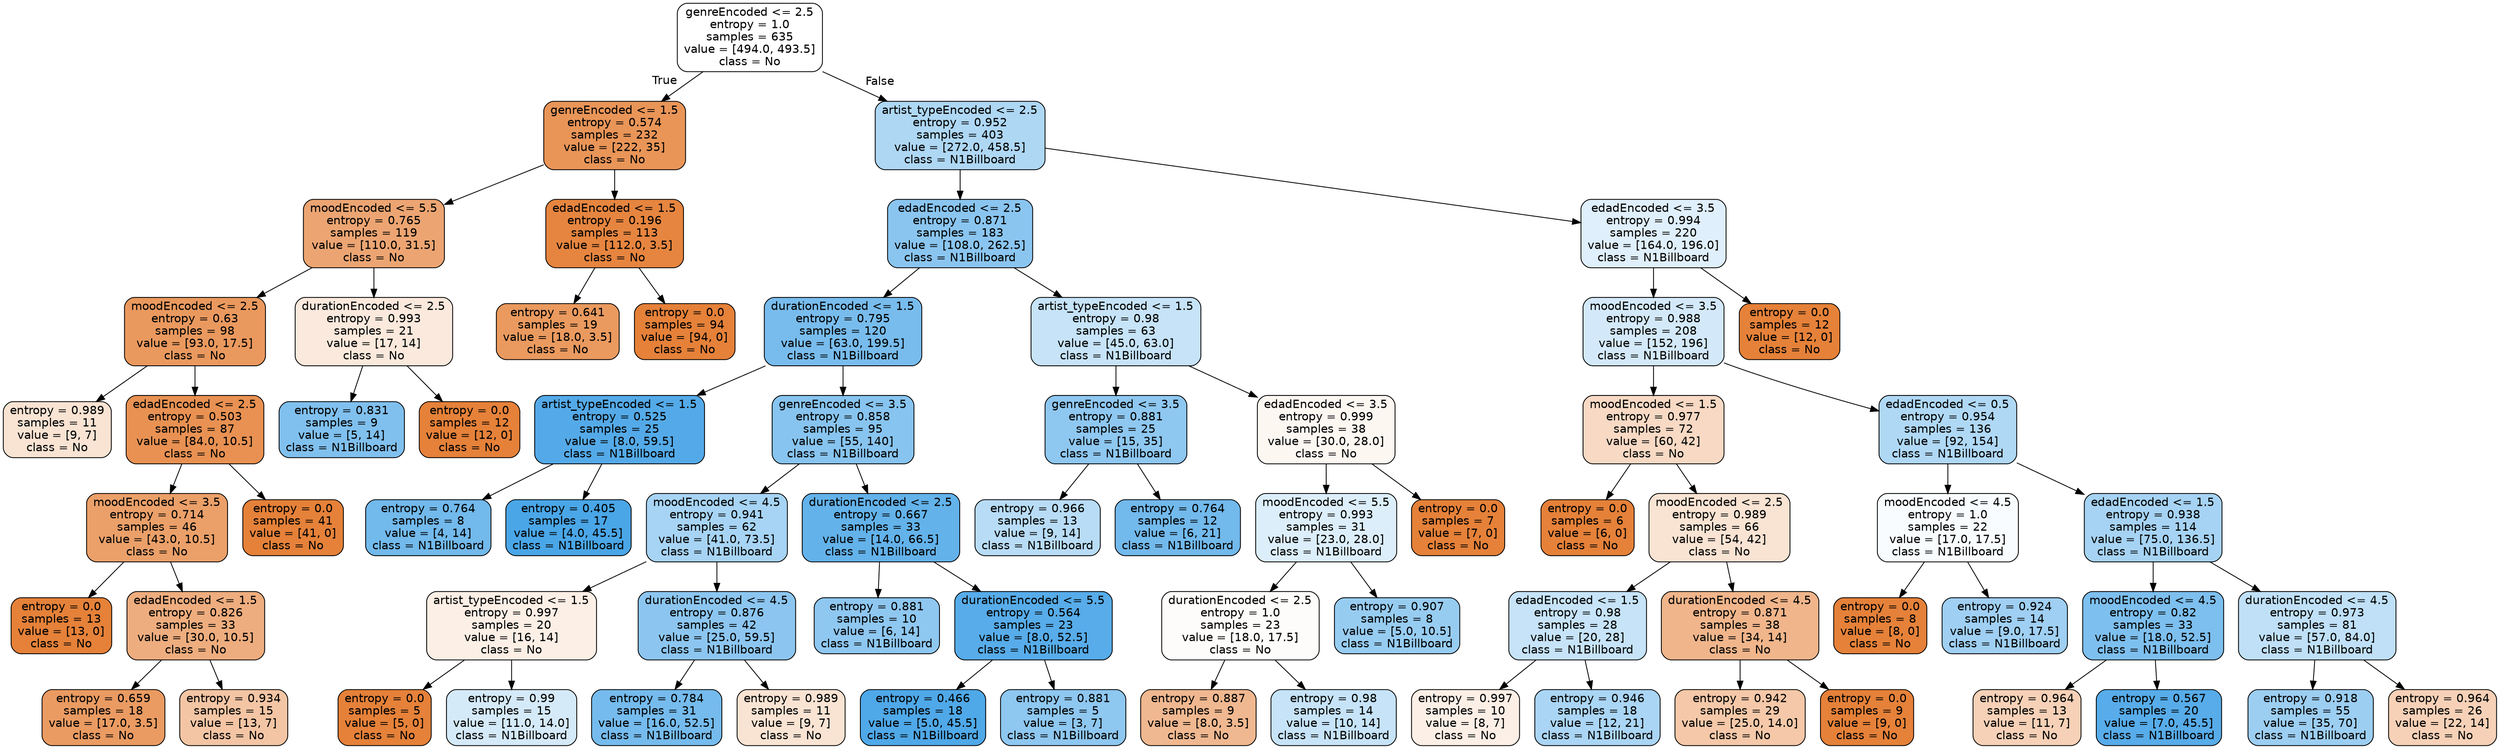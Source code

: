 digraph Tree {
node [shape=box, style="filled, rounded", color="black", fontname="helvetica"] ;
edge [fontname="helvetica"] ;
0 [label="genreEncoded <= 2.5\nentropy = 1.0\nsamples = 635\nvalue = [494.0, 493.5]\nclass = No", fillcolor="#ffffff"] ;
1 [label="genreEncoded <= 1.5\nentropy = 0.574\nsamples = 232\nvalue = [222, 35]\nclass = No", fillcolor="#e99558"] ;
0 -> 1 [labeldistance=2.5, labelangle=45, headlabel="True"] ;
2 [label="moodEncoded <= 5.5\nentropy = 0.765\nsamples = 119\nvalue = [110.0, 31.5]\nclass = No", fillcolor="#eca572"] ;
1 -> 2 ;
3 [label="moodEncoded <= 2.5\nentropy = 0.63\nsamples = 98\nvalue = [93.0, 17.5]\nclass = No", fillcolor="#ea995e"] ;
2 -> 3 ;
4 [label="entropy = 0.989\nsamples = 11\nvalue = [9, 7]\nclass = No", fillcolor="#f9e3d3"] ;
3 -> 4 ;
5 [label="edadEncoded <= 2.5\nentropy = 0.503\nsamples = 87\nvalue = [84.0, 10.5]\nclass = No", fillcolor="#e89152"] ;
3 -> 5 ;
6 [label="moodEncoded <= 3.5\nentropy = 0.714\nsamples = 46\nvalue = [43.0, 10.5]\nclass = No", fillcolor="#eba069"] ;
5 -> 6 ;
7 [label="entropy = 0.0\nsamples = 13\nvalue = [13, 0]\nclass = No", fillcolor="#e58139"] ;
6 -> 7 ;
8 [label="edadEncoded <= 1.5\nentropy = 0.826\nsamples = 33\nvalue = [30.0, 10.5]\nclass = No", fillcolor="#eead7e"] ;
6 -> 8 ;
9 [label="entropy = 0.659\nsamples = 18\nvalue = [17.0, 3.5]\nclass = No", fillcolor="#ea9b62"] ;
8 -> 9 ;
10 [label="entropy = 0.934\nsamples = 15\nvalue = [13, 7]\nclass = No", fillcolor="#f3c5a4"] ;
8 -> 10 ;
11 [label="entropy = 0.0\nsamples = 41\nvalue = [41, 0]\nclass = No", fillcolor="#e58139"] ;
5 -> 11 ;
12 [label="durationEncoded <= 2.5\nentropy = 0.993\nsamples = 21\nvalue = [17, 14]\nclass = No", fillcolor="#fae9dc"] ;
2 -> 12 ;
13 [label="entropy = 0.831\nsamples = 9\nvalue = [5, 14]\nclass = N1Billboard", fillcolor="#80c0ee"] ;
12 -> 13 ;
14 [label="entropy = 0.0\nsamples = 12\nvalue = [12, 0]\nclass = No", fillcolor="#e58139"] ;
12 -> 14 ;
15 [label="edadEncoded <= 1.5\nentropy = 0.196\nsamples = 113\nvalue = [112.0, 3.5]\nclass = No", fillcolor="#e6853f"] ;
1 -> 15 ;
16 [label="entropy = 0.641\nsamples = 19\nvalue = [18.0, 3.5]\nclass = No", fillcolor="#ea9a5f"] ;
15 -> 16 ;
17 [label="entropy = 0.0\nsamples = 94\nvalue = [94, 0]\nclass = No", fillcolor="#e58139"] ;
15 -> 17 ;
18 [label="artist_typeEncoded <= 2.5\nentropy = 0.952\nsamples = 403\nvalue = [272.0, 458.5]\nclass = N1Billboard", fillcolor="#aed7f4"] ;
0 -> 18 [labeldistance=2.5, labelangle=-45, headlabel="False"] ;
19 [label="edadEncoded <= 2.5\nentropy = 0.871\nsamples = 183\nvalue = [108.0, 262.5]\nclass = N1Billboard", fillcolor="#8ac5f0"] ;
18 -> 19 ;
20 [label="durationEncoded <= 1.5\nentropy = 0.795\nsamples = 120\nvalue = [63.0, 199.5]\nclass = N1Billboard", fillcolor="#78bced"] ;
19 -> 20 ;
21 [label="artist_typeEncoded <= 1.5\nentropy = 0.525\nsamples = 25\nvalue = [8.0, 59.5]\nclass = N1Billboard", fillcolor="#54aae8"] ;
20 -> 21 ;
22 [label="entropy = 0.764\nsamples = 8\nvalue = [4, 14]\nclass = N1Billboard", fillcolor="#72b9ec"] ;
21 -> 22 ;
23 [label="entropy = 0.405\nsamples = 17\nvalue = [4.0, 45.5]\nclass = N1Billboard", fillcolor="#4aa6e7"] ;
21 -> 23 ;
24 [label="genreEncoded <= 3.5\nentropy = 0.858\nsamples = 95\nvalue = [55, 140]\nclass = N1Billboard", fillcolor="#87c4ef"] ;
20 -> 24 ;
25 [label="moodEncoded <= 4.5\nentropy = 0.941\nsamples = 62\nvalue = [41.0, 73.5]\nclass = N1Billboard", fillcolor="#a7d4f4"] ;
24 -> 25 ;
26 [label="artist_typeEncoded <= 1.5\nentropy = 0.997\nsamples = 20\nvalue = [16, 14]\nclass = No", fillcolor="#fcefe6"] ;
25 -> 26 ;
27 [label="entropy = 0.0\nsamples = 5\nvalue = [5, 0]\nclass = No", fillcolor="#e58139"] ;
26 -> 27 ;
28 [label="entropy = 0.99\nsamples = 15\nvalue = [11.0, 14.0]\nclass = N1Billboard", fillcolor="#d5eaf9"] ;
26 -> 28 ;
29 [label="durationEncoded <= 4.5\nentropy = 0.876\nsamples = 42\nvalue = [25.0, 59.5]\nclass = N1Billboard", fillcolor="#8cc6f0"] ;
25 -> 29 ;
30 [label="entropy = 0.784\nsamples = 31\nvalue = [16.0, 52.5]\nclass = N1Billboard", fillcolor="#75bbed"] ;
29 -> 30 ;
31 [label="entropy = 0.989\nsamples = 11\nvalue = [9, 7]\nclass = No", fillcolor="#f9e3d3"] ;
29 -> 31 ;
32 [label="durationEncoded <= 2.5\nentropy = 0.667\nsamples = 33\nvalue = [14.0, 66.5]\nclass = N1Billboard", fillcolor="#63b2ea"] ;
24 -> 32 ;
33 [label="entropy = 0.881\nsamples = 10\nvalue = [6, 14]\nclass = N1Billboard", fillcolor="#8ec7f0"] ;
32 -> 33 ;
34 [label="durationEncoded <= 5.5\nentropy = 0.564\nsamples = 23\nvalue = [8.0, 52.5]\nclass = N1Billboard", fillcolor="#57ace9"] ;
32 -> 34 ;
35 [label="entropy = 0.466\nsamples = 18\nvalue = [5.0, 45.5]\nclass = N1Billboard", fillcolor="#4fa8e8"] ;
34 -> 35 ;
36 [label="entropy = 0.881\nsamples = 5\nvalue = [3, 7]\nclass = N1Billboard", fillcolor="#8ec7f0"] ;
34 -> 36 ;
37 [label="artist_typeEncoded <= 1.5\nentropy = 0.98\nsamples = 63\nvalue = [45.0, 63.0]\nclass = N1Billboard", fillcolor="#c6e3f8"] ;
19 -> 37 ;
38 [label="genreEncoded <= 3.5\nentropy = 0.881\nsamples = 25\nvalue = [15, 35]\nclass = N1Billboard", fillcolor="#8ec7f0"] ;
37 -> 38 ;
39 [label="entropy = 0.966\nsamples = 13\nvalue = [9, 14]\nclass = N1Billboard", fillcolor="#b8dcf6"] ;
38 -> 39 ;
40 [label="entropy = 0.764\nsamples = 12\nvalue = [6, 21]\nclass = N1Billboard", fillcolor="#72b9ec"] ;
38 -> 40 ;
41 [label="edadEncoded <= 3.5\nentropy = 0.999\nsamples = 38\nvalue = [30.0, 28.0]\nclass = No", fillcolor="#fdf7f2"] ;
37 -> 41 ;
42 [label="moodEncoded <= 5.5\nentropy = 0.993\nsamples = 31\nvalue = [23.0, 28.0]\nclass = N1Billboard", fillcolor="#dceefa"] ;
41 -> 42 ;
43 [label="durationEncoded <= 2.5\nentropy = 1.0\nsamples = 23\nvalue = [18.0, 17.5]\nclass = No", fillcolor="#fefcfa"] ;
42 -> 43 ;
44 [label="entropy = 0.887\nsamples = 9\nvalue = [8.0, 3.5]\nclass = No", fillcolor="#f0b890"] ;
43 -> 44 ;
45 [label="entropy = 0.98\nsamples = 14\nvalue = [10, 14]\nclass = N1Billboard", fillcolor="#c6e3f8"] ;
43 -> 45 ;
46 [label="entropy = 0.907\nsamples = 8\nvalue = [5.0, 10.5]\nclass = N1Billboard", fillcolor="#97ccf1"] ;
42 -> 46 ;
47 [label="entropy = 0.0\nsamples = 7\nvalue = [7, 0]\nclass = No", fillcolor="#e58139"] ;
41 -> 47 ;
48 [label="edadEncoded <= 3.5\nentropy = 0.994\nsamples = 220\nvalue = [164.0, 196.0]\nclass = N1Billboard", fillcolor="#dfeffb"] ;
18 -> 48 ;
49 [label="moodEncoded <= 3.5\nentropy = 0.988\nsamples = 208\nvalue = [152, 196]\nclass = N1Billboard", fillcolor="#d3e9f9"] ;
48 -> 49 ;
50 [label="moodEncoded <= 1.5\nentropy = 0.977\nsamples = 72\nvalue = [60, 42]\nclass = No", fillcolor="#f7d9c4"] ;
49 -> 50 ;
51 [label="entropy = 0.0\nsamples = 6\nvalue = [6, 0]\nclass = No", fillcolor="#e58139"] ;
50 -> 51 ;
52 [label="moodEncoded <= 2.5\nentropy = 0.989\nsamples = 66\nvalue = [54, 42]\nclass = No", fillcolor="#f9e3d3"] ;
50 -> 52 ;
53 [label="edadEncoded <= 1.5\nentropy = 0.98\nsamples = 28\nvalue = [20, 28]\nclass = N1Billboard", fillcolor="#c6e3f8"] ;
52 -> 53 ;
54 [label="entropy = 0.997\nsamples = 10\nvalue = [8, 7]\nclass = No", fillcolor="#fcefe6"] ;
53 -> 54 ;
55 [label="entropy = 0.946\nsamples = 18\nvalue = [12, 21]\nclass = N1Billboard", fillcolor="#aad5f4"] ;
53 -> 55 ;
56 [label="durationEncoded <= 4.5\nentropy = 0.871\nsamples = 38\nvalue = [34, 14]\nclass = No", fillcolor="#f0b58b"] ;
52 -> 56 ;
57 [label="entropy = 0.942\nsamples = 29\nvalue = [25.0, 14.0]\nclass = No", fillcolor="#f4c8a8"] ;
56 -> 57 ;
58 [label="entropy = 0.0\nsamples = 9\nvalue = [9, 0]\nclass = No", fillcolor="#e58139"] ;
56 -> 58 ;
59 [label="edadEncoded <= 0.5\nentropy = 0.954\nsamples = 136\nvalue = [92, 154]\nclass = N1Billboard", fillcolor="#afd8f5"] ;
49 -> 59 ;
60 [label="moodEncoded <= 4.5\nentropy = 1.0\nsamples = 22\nvalue = [17.0, 17.5]\nclass = N1Billboard", fillcolor="#f9fcfe"] ;
59 -> 60 ;
61 [label="entropy = 0.0\nsamples = 8\nvalue = [8, 0]\nclass = No", fillcolor="#e58139"] ;
60 -> 61 ;
62 [label="entropy = 0.924\nsamples = 14\nvalue = [9.0, 17.5]\nclass = N1Billboard", fillcolor="#9fcff2"] ;
60 -> 62 ;
63 [label="edadEncoded <= 1.5\nentropy = 0.938\nsamples = 114\nvalue = [75.0, 136.5]\nclass = N1Billboard", fillcolor="#a6d3f3"] ;
59 -> 63 ;
64 [label="moodEncoded <= 4.5\nentropy = 0.82\nsamples = 33\nvalue = [18.0, 52.5]\nclass = N1Billboard", fillcolor="#7dbfee"] ;
63 -> 64 ;
65 [label="entropy = 0.964\nsamples = 13\nvalue = [11, 7]\nclass = No", fillcolor="#f6d1b7"] ;
64 -> 65 ;
66 [label="entropy = 0.567\nsamples = 20\nvalue = [7.0, 45.5]\nclass = N1Billboard", fillcolor="#57ace9"] ;
64 -> 66 ;
67 [label="durationEncoded <= 4.5\nentropy = 0.973\nsamples = 81\nvalue = [57.0, 84.0]\nclass = N1Billboard", fillcolor="#bfe0f7"] ;
63 -> 67 ;
68 [label="entropy = 0.918\nsamples = 55\nvalue = [35, 70]\nclass = N1Billboard", fillcolor="#9ccef2"] ;
67 -> 68 ;
69 [label="entropy = 0.964\nsamples = 26\nvalue = [22, 14]\nclass = No", fillcolor="#f6d1b7"] ;
67 -> 69 ;
70 [label="entropy = 0.0\nsamples = 12\nvalue = [12, 0]\nclass = No", fillcolor="#e58139"] ;
48 -> 70 ;
}